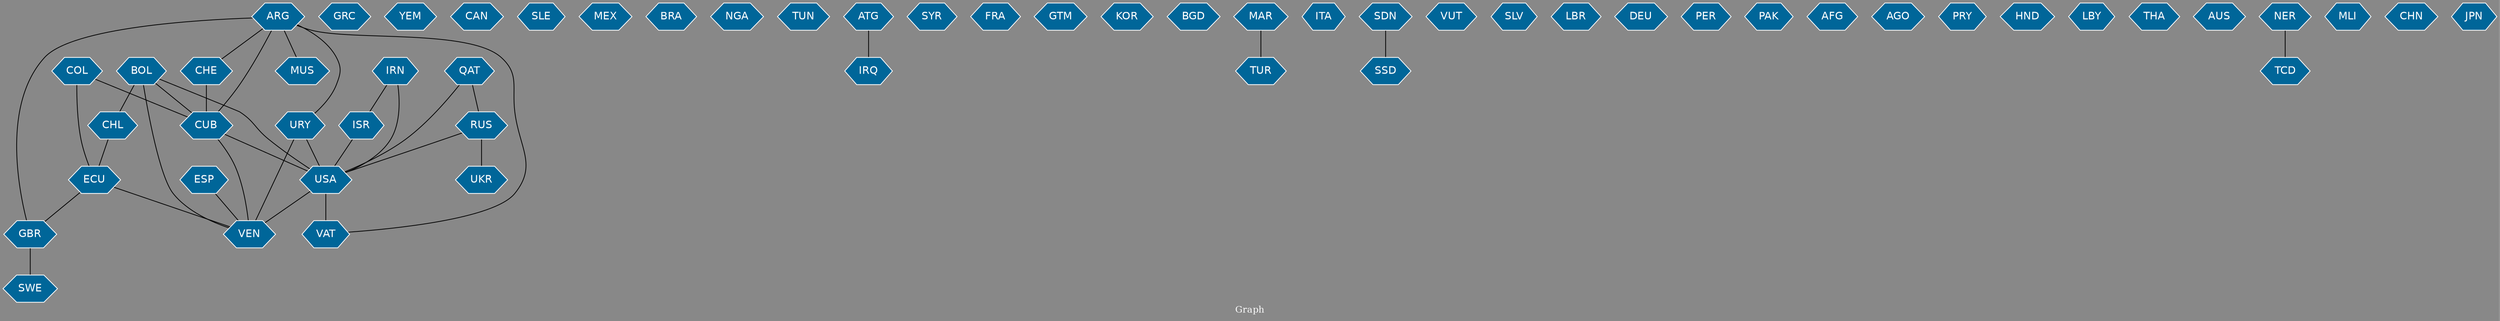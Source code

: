 // Countries together in item graph
graph {
	graph [bgcolor="#888888" fontcolor=white fontsize=12 label="Graph" outputorder=edgesfirst overlap=prism]
	node [color=white fillcolor="#006699" fontcolor=white fontname=Helvetica shape=hexagon style=filled]
	edge [arrowhead=open color=black fontcolor=white fontname=Courier fontsize=12]
		RUS [label=RUS]
		ISR [label=ISR]
		GRC [label=GRC]
		CUB [label=CUB]
		COL [label=COL]
		VAT [label=VAT]
		USA [label=USA]
		YEM [label=YEM]
		CAN [label=CAN]
		CHL [label=CHL]
		SLE [label=SLE]
		VEN [label=VEN]
		MEX [label=MEX]
		BRA [label=BRA]
		ARG [label=ARG]
		URY [label=URY]
		CHE [label=CHE]
		IRN [label=IRN]
		NGA [label=NGA]
		ESP [label=ESP]
		TUN [label=TUN]
		IRQ [label=IRQ]
		ATG [label=ATG]
		GBR [label=GBR]
		SYR [label=SYR]
		FRA [label=FRA]
		GTM [label=GTM]
		KOR [label=KOR]
		ECU [label=ECU]
		BOL [label=BOL]
		BGD [label=BGD]
		TUR [label=TUR]
		UKR [label=UKR]
		ITA [label=ITA]
		SWE [label=SWE]
		SSD [label=SSD]
		SDN [label=SDN]
		VUT [label=VUT]
		SLV [label=SLV]
		LBR [label=LBR]
		DEU [label=DEU]
		PER [label=PER]
		PAK [label=PAK]
		AFG [label=AFG]
		AGO [label=AGO]
		PRY [label=PRY]
		MUS [label=MUS]
		HND [label=HND]
		LBY [label=LBY]
		THA [label=THA]
		AUS [label=AUS]
		MAR [label=MAR]
		QAT [label=QAT]
		TCD [label=TCD]
		NER [label=NER]
		MLI [label=MLI]
		CHN [label=CHN]
		JPN [label=JPN]
			ARG -- CHE [weight=1]
			COL -- ECU [weight=1]
			COL -- CUB [weight=2]
			USA -- VAT [weight=2]
			QAT -- USA [weight=1]
			ATG -- IRQ [weight=2]
			ARG -- MUS [weight=1]
			URY -- USA [weight=1]
			GBR -- SWE [weight=1]
			BOL -- VEN [weight=2]
			ECU -- VEN [weight=1]
			ESP -- VEN [weight=1]
			ARG -- GBR [weight=2]
			CHL -- ECU [weight=1]
			ARG -- VAT [weight=1]
			QAT -- RUS [weight=1]
			RUS -- USA [weight=1]
			RUS -- UKR [weight=5]
			IRN -- ISR [weight=4]
			ARG -- CUB [weight=1]
			CHE -- CUB [weight=1]
			IRN -- USA [weight=2]
			CUB -- USA [weight=2]
			ISR -- USA [weight=1]
			ECU -- GBR [weight=1]
			SDN -- SSD [weight=1]
			BOL -- CHL [weight=2]
			BOL -- CUB [weight=1]
			MAR -- TUR [weight=1]
			ARG -- URY [weight=2]
			BOL -- USA [weight=1]
			URY -- VEN [weight=2]
			NER -- TCD [weight=1]
			CUB -- VEN [weight=2]
			USA -- VEN [weight=3]
}